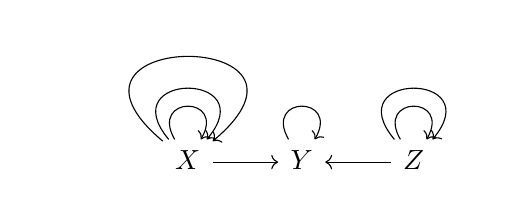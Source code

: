 \begin{tikzcd}
  X\arrow[out=120,in=60,loop,looseness=5]
  \arrow[out=130,in=50,loop,looseness=6]
  \arrow[out=140,in=40,loop,looseness=9]
  \arrow{r}&Y\arrow[out=120,in=60,loop,looseness=5]&Z
  \arrow{l}\arrow[out=120,in=60,loop,looseness=5]
  \arrow[out=130,in=50,loop,looseness=6]
\end{tikzcd}
